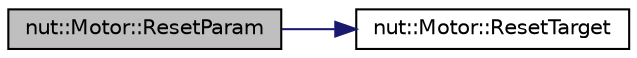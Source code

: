 digraph "nut::Motor::ResetParam"
{
 // LATEX_PDF_SIZE
  edge [fontname="Helvetica",fontsize="10",labelfontname="Helvetica",labelfontsize="10"];
  node [fontname="Helvetica",fontsize="10",shape=record];
  rankdir="LR";
  Node1 [label="nut::Motor::ResetParam",height=0.2,width=0.4,color="black", fillcolor="grey75", style="filled", fontcolor="black",tooltip="パラメータ&目標値リセット"];
  Node1 -> Node2 [color="midnightblue",fontsize="10",style="solid",fontname="Helvetica"];
  Node2 [label="nut::Motor::ResetTarget",height=0.2,width=0.4,color="black", fillcolor="white", style="filled",URL="$d5/da2/classnut_1_1_motor.html#aab752ad27241d68413a18f0e3d268ec6",tooltip="目標値リセット"];
}
